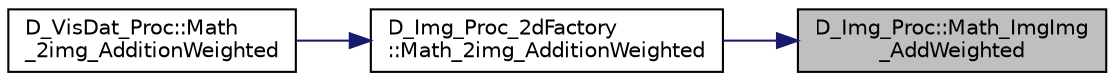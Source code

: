 digraph "D_Img_Proc::Math_ImgImg_AddWeighted"
{
 // LATEX_PDF_SIZE
  edge [fontname="Helvetica",fontsize="10",labelfontname="Helvetica",labelfontsize="10"];
  node [fontname="Helvetica",fontsize="10",shape=record];
  rankdir="RL";
  Node1 [label="D_Img_Proc::Math_ImgImg\l_AddWeighted",height=0.2,width=0.4,color="black", fillcolor="grey75", style="filled", fontcolor="black",tooltip=" "];
  Node1 -> Node2 [dir="back",color="midnightblue",fontsize="10",style="solid",fontname="Helvetica"];
  Node2 [label="D_Img_Proc_2dFactory\l::Math_2img_AdditionWeighted",height=0.2,width=0.4,color="black", fillcolor="white", style="filled",URL="$class_d___img___proc__2d_factory.html#ab72e77bed8562ffd3286e5ba273db427",tooltip=" "];
  Node2 -> Node3 [dir="back",color="midnightblue",fontsize="10",style="solid",fontname="Helvetica"];
  Node3 [label="D_VisDat_Proc::Math\l_2img_AdditionWeighted",height=0.2,width=0.4,color="black", fillcolor="white", style="filled",URL="$class_d___vis_dat___proc.html#ae261c1f3b6e6f6571f61653036ed483a",tooltip=" "];
}

